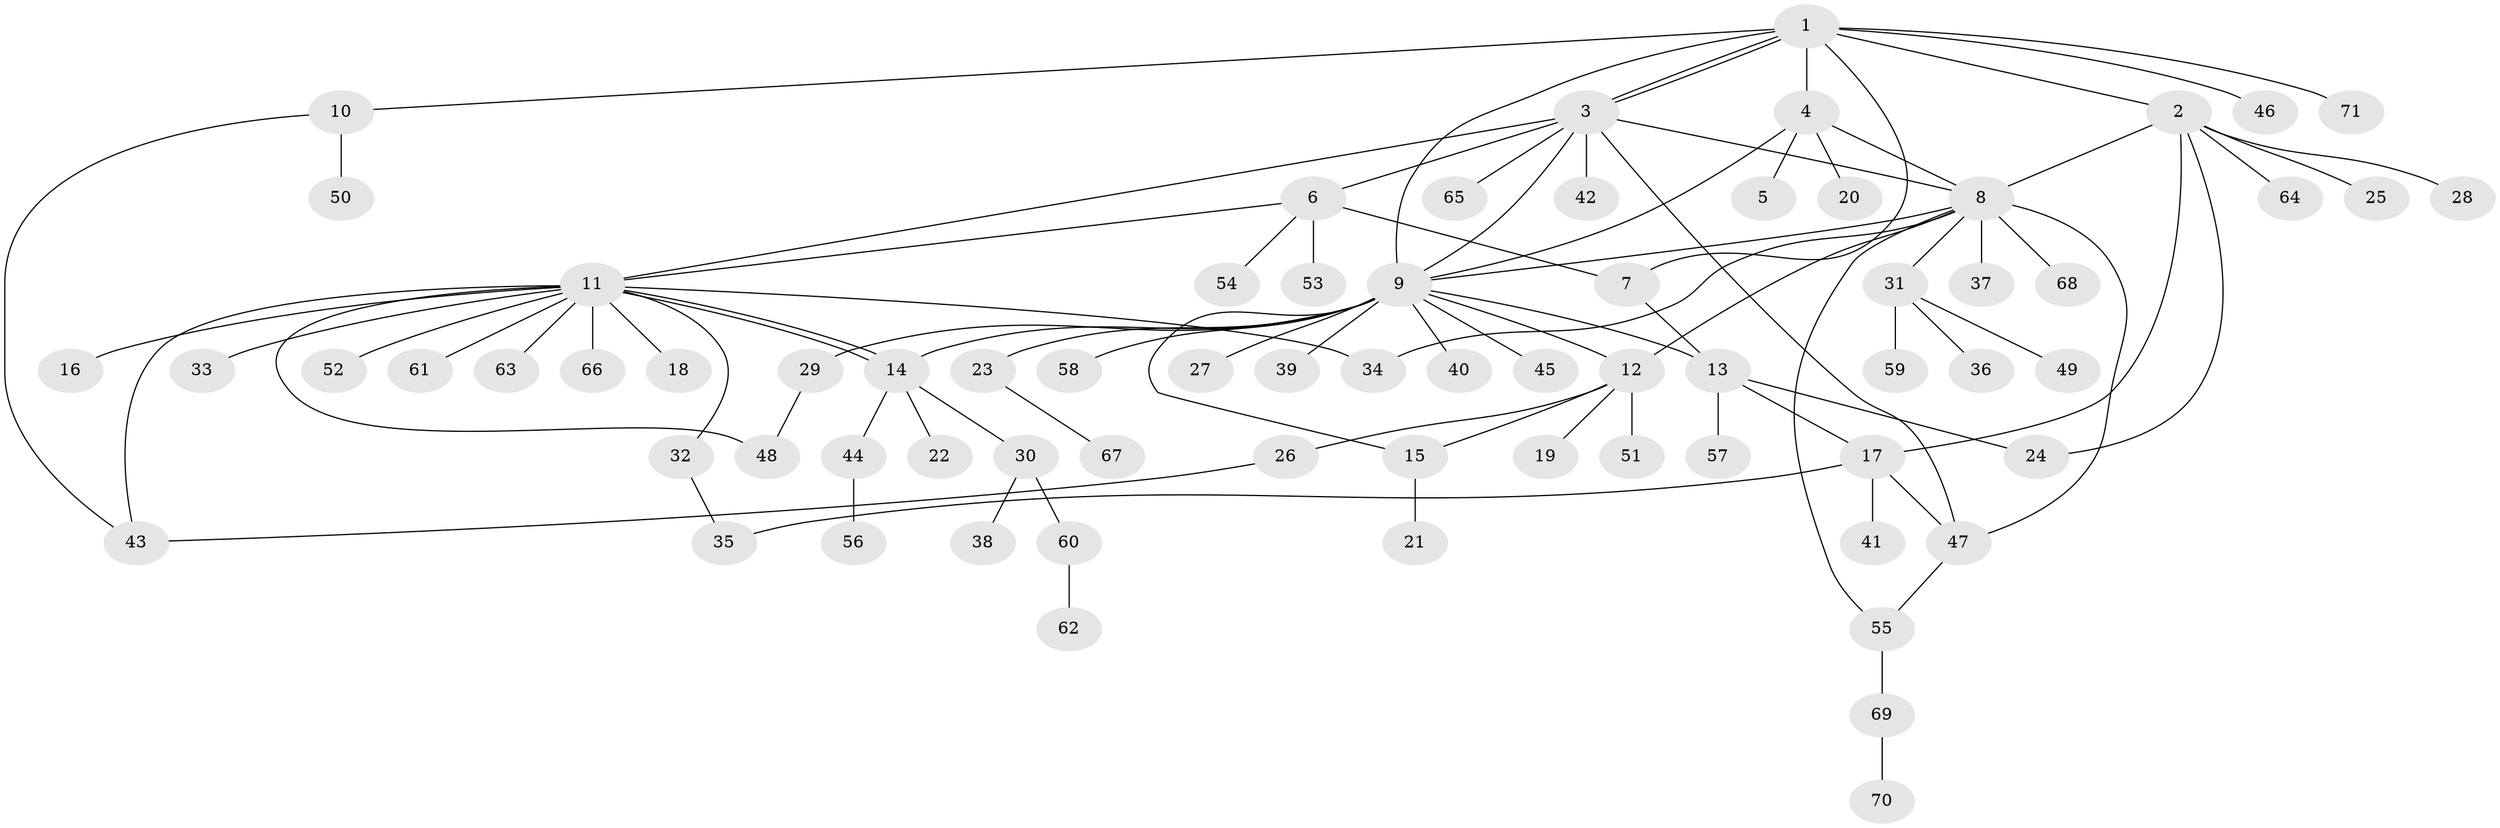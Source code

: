 // Generated by graph-tools (version 1.1) at 2025/49/03/09/25 03:49:54]
// undirected, 71 vertices, 93 edges
graph export_dot {
graph [start="1"]
  node [color=gray90,style=filled];
  1;
  2;
  3;
  4;
  5;
  6;
  7;
  8;
  9;
  10;
  11;
  12;
  13;
  14;
  15;
  16;
  17;
  18;
  19;
  20;
  21;
  22;
  23;
  24;
  25;
  26;
  27;
  28;
  29;
  30;
  31;
  32;
  33;
  34;
  35;
  36;
  37;
  38;
  39;
  40;
  41;
  42;
  43;
  44;
  45;
  46;
  47;
  48;
  49;
  50;
  51;
  52;
  53;
  54;
  55;
  56;
  57;
  58;
  59;
  60;
  61;
  62;
  63;
  64;
  65;
  66;
  67;
  68;
  69;
  70;
  71;
  1 -- 2;
  1 -- 3;
  1 -- 3;
  1 -- 4;
  1 -- 7;
  1 -- 9;
  1 -- 10;
  1 -- 46;
  1 -- 71;
  2 -- 8;
  2 -- 17;
  2 -- 24;
  2 -- 25;
  2 -- 28;
  2 -- 64;
  3 -- 6;
  3 -- 8;
  3 -- 9;
  3 -- 11;
  3 -- 42;
  3 -- 47;
  3 -- 65;
  4 -- 5;
  4 -- 8;
  4 -- 9;
  4 -- 20;
  6 -- 7;
  6 -- 11;
  6 -- 53;
  6 -- 54;
  7 -- 13;
  8 -- 9;
  8 -- 12;
  8 -- 31;
  8 -- 34;
  8 -- 37;
  8 -- 47;
  8 -- 55;
  8 -- 68;
  9 -- 12;
  9 -- 13;
  9 -- 14;
  9 -- 15;
  9 -- 23;
  9 -- 27;
  9 -- 29;
  9 -- 39;
  9 -- 40;
  9 -- 45;
  9 -- 58;
  10 -- 43;
  10 -- 50;
  11 -- 14;
  11 -- 14;
  11 -- 16;
  11 -- 18;
  11 -- 32;
  11 -- 33;
  11 -- 34;
  11 -- 43;
  11 -- 48;
  11 -- 52;
  11 -- 61;
  11 -- 63;
  11 -- 66;
  12 -- 15;
  12 -- 19;
  12 -- 26;
  12 -- 51;
  13 -- 17;
  13 -- 24;
  13 -- 57;
  14 -- 22;
  14 -- 30;
  14 -- 44;
  15 -- 21;
  17 -- 35;
  17 -- 41;
  17 -- 47;
  23 -- 67;
  26 -- 43;
  29 -- 48;
  30 -- 38;
  30 -- 60;
  31 -- 36;
  31 -- 49;
  31 -- 59;
  32 -- 35;
  44 -- 56;
  47 -- 55;
  55 -- 69;
  60 -- 62;
  69 -- 70;
}
